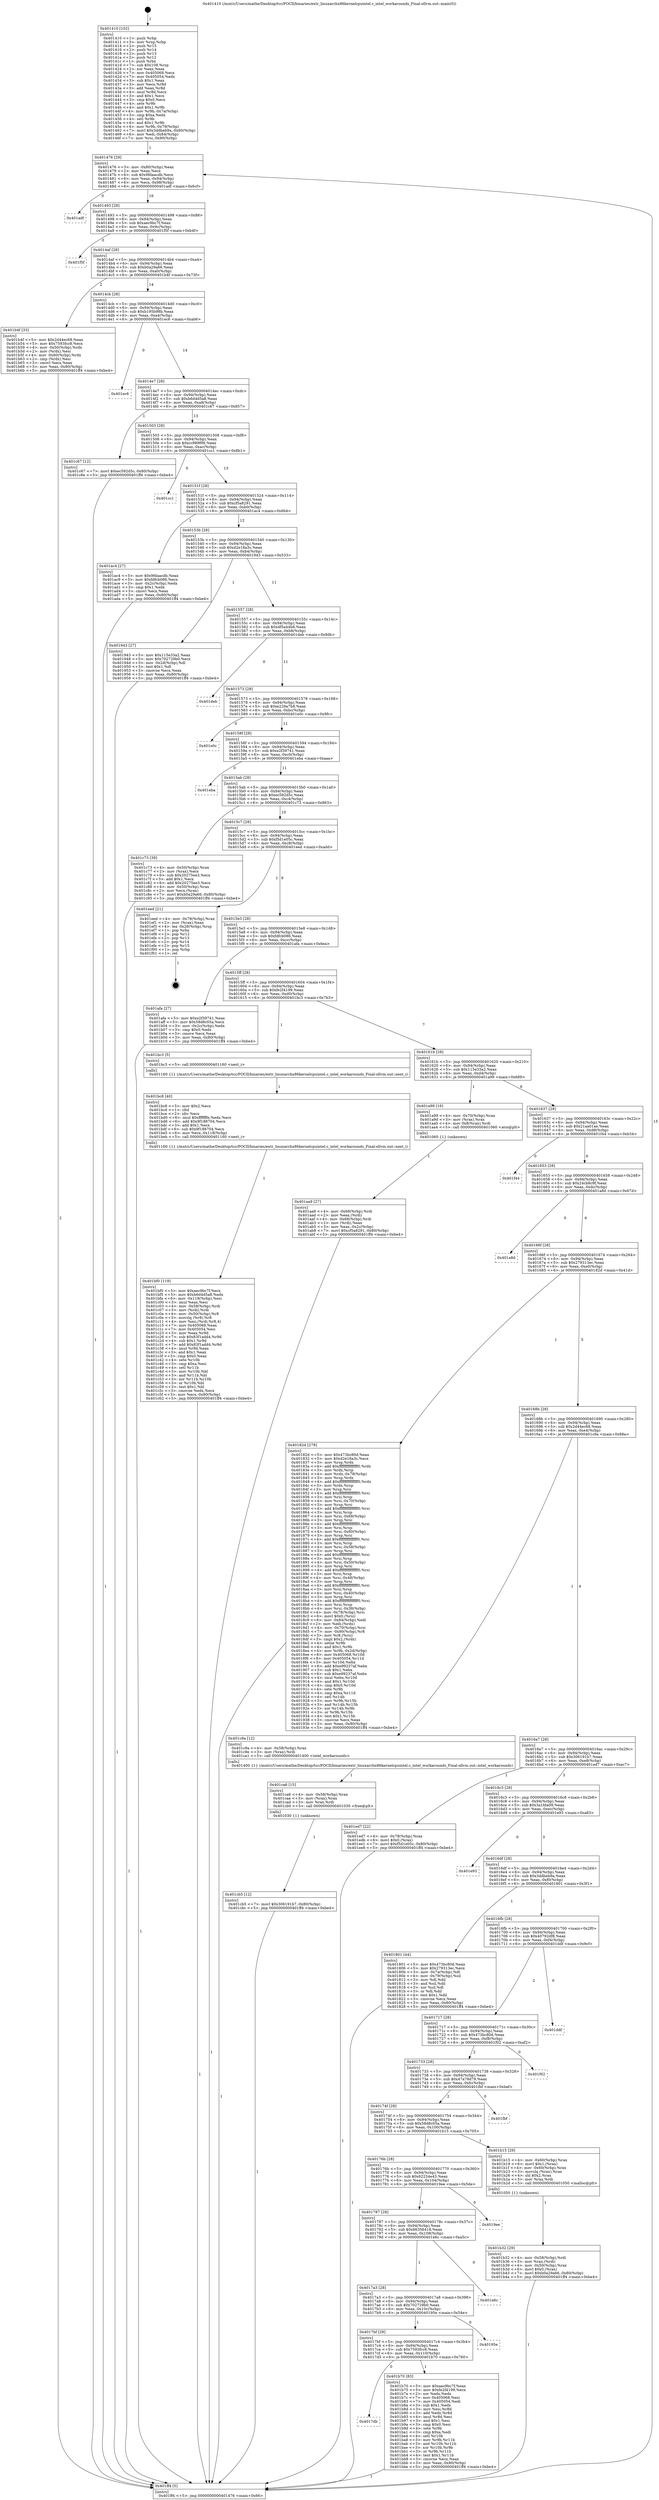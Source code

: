 digraph "0x401410" {
  label = "0x401410 (/mnt/c/Users/mathe/Desktop/tcc/POCII/binaries/extr_linuxarchx86kernelcpuintel.c_intel_workarounds_Final-ollvm.out::main(0))"
  labelloc = "t"
  node[shape=record]

  Entry [label="",width=0.3,height=0.3,shape=circle,fillcolor=black,style=filled]
  "0x401476" [label="{
     0x401476 [29]\l
     | [instrs]\l
     &nbsp;&nbsp;0x401476 \<+3\>: mov -0x80(%rbp),%eax\l
     &nbsp;&nbsp;0x401479 \<+2\>: mov %eax,%ecx\l
     &nbsp;&nbsp;0x40147b \<+6\>: sub $0x9fdaacdb,%ecx\l
     &nbsp;&nbsp;0x401481 \<+6\>: mov %eax,-0x94(%rbp)\l
     &nbsp;&nbsp;0x401487 \<+6\>: mov %ecx,-0x98(%rbp)\l
     &nbsp;&nbsp;0x40148d \<+6\>: je 0000000000401adf \<main+0x6cf\>\l
  }"]
  "0x401adf" [label="{
     0x401adf\l
  }", style=dashed]
  "0x401493" [label="{
     0x401493 [28]\l
     | [instrs]\l
     &nbsp;&nbsp;0x401493 \<+5\>: jmp 0000000000401498 \<main+0x88\>\l
     &nbsp;&nbsp;0x401498 \<+6\>: mov -0x94(%rbp),%eax\l
     &nbsp;&nbsp;0x40149e \<+5\>: sub $0xaec9bc7f,%eax\l
     &nbsp;&nbsp;0x4014a3 \<+6\>: mov %eax,-0x9c(%rbp)\l
     &nbsp;&nbsp;0x4014a9 \<+6\>: je 0000000000401f5f \<main+0xb4f\>\l
  }"]
  Exit [label="",width=0.3,height=0.3,shape=circle,fillcolor=black,style=filled,peripheries=2]
  "0x401f5f" [label="{
     0x401f5f\l
  }", style=dashed]
  "0x4014af" [label="{
     0x4014af [28]\l
     | [instrs]\l
     &nbsp;&nbsp;0x4014af \<+5\>: jmp 00000000004014b4 \<main+0xa4\>\l
     &nbsp;&nbsp;0x4014b4 \<+6\>: mov -0x94(%rbp),%eax\l
     &nbsp;&nbsp;0x4014ba \<+5\>: sub $0xb0a29a66,%eax\l
     &nbsp;&nbsp;0x4014bf \<+6\>: mov %eax,-0xa0(%rbp)\l
     &nbsp;&nbsp;0x4014c5 \<+6\>: je 0000000000401b4f \<main+0x73f\>\l
  }"]
  "0x401cb5" [label="{
     0x401cb5 [12]\l
     | [instrs]\l
     &nbsp;&nbsp;0x401cb5 \<+7\>: movl $0x306191b7,-0x80(%rbp)\l
     &nbsp;&nbsp;0x401cbc \<+5\>: jmp 0000000000401ff4 \<main+0xbe4\>\l
  }"]
  "0x401b4f" [label="{
     0x401b4f [33]\l
     | [instrs]\l
     &nbsp;&nbsp;0x401b4f \<+5\>: mov $0x2d44ec68,%eax\l
     &nbsp;&nbsp;0x401b54 \<+5\>: mov $0x7593fcc8,%ecx\l
     &nbsp;&nbsp;0x401b59 \<+4\>: mov -0x50(%rbp),%rdx\l
     &nbsp;&nbsp;0x401b5d \<+2\>: mov (%rdx),%esi\l
     &nbsp;&nbsp;0x401b5f \<+4\>: mov -0x60(%rbp),%rdx\l
     &nbsp;&nbsp;0x401b63 \<+2\>: cmp (%rdx),%esi\l
     &nbsp;&nbsp;0x401b65 \<+3\>: cmovl %ecx,%eax\l
     &nbsp;&nbsp;0x401b68 \<+3\>: mov %eax,-0x80(%rbp)\l
     &nbsp;&nbsp;0x401b6b \<+5\>: jmp 0000000000401ff4 \<main+0xbe4\>\l
  }"]
  "0x4014cb" [label="{
     0x4014cb [28]\l
     | [instrs]\l
     &nbsp;&nbsp;0x4014cb \<+5\>: jmp 00000000004014d0 \<main+0xc0\>\l
     &nbsp;&nbsp;0x4014d0 \<+6\>: mov -0x94(%rbp),%eax\l
     &nbsp;&nbsp;0x4014d6 \<+5\>: sub $0xb195b98b,%eax\l
     &nbsp;&nbsp;0x4014db \<+6\>: mov %eax,-0xa4(%rbp)\l
     &nbsp;&nbsp;0x4014e1 \<+6\>: je 0000000000401ec6 \<main+0xab6\>\l
  }"]
  "0x401ca6" [label="{
     0x401ca6 [15]\l
     | [instrs]\l
     &nbsp;&nbsp;0x401ca6 \<+4\>: mov -0x58(%rbp),%rax\l
     &nbsp;&nbsp;0x401caa \<+3\>: mov (%rax),%rax\l
     &nbsp;&nbsp;0x401cad \<+3\>: mov %rax,%rdi\l
     &nbsp;&nbsp;0x401cb0 \<+5\>: call 0000000000401030 \<free@plt\>\l
     | [calls]\l
     &nbsp;&nbsp;0x401030 \{1\} (unknown)\l
  }"]
  "0x401ec6" [label="{
     0x401ec6\l
  }", style=dashed]
  "0x4014e7" [label="{
     0x4014e7 [28]\l
     | [instrs]\l
     &nbsp;&nbsp;0x4014e7 \<+5\>: jmp 00000000004014ec \<main+0xdc\>\l
     &nbsp;&nbsp;0x4014ec \<+6\>: mov -0x94(%rbp),%eax\l
     &nbsp;&nbsp;0x4014f2 \<+5\>: sub $0xb6d4d5a8,%eax\l
     &nbsp;&nbsp;0x4014f7 \<+6\>: mov %eax,-0xa8(%rbp)\l
     &nbsp;&nbsp;0x4014fd \<+6\>: je 0000000000401c67 \<main+0x857\>\l
  }"]
  "0x401bf0" [label="{
     0x401bf0 [119]\l
     | [instrs]\l
     &nbsp;&nbsp;0x401bf0 \<+5\>: mov $0xaec9bc7f,%ecx\l
     &nbsp;&nbsp;0x401bf5 \<+5\>: mov $0xb6d4d5a8,%edx\l
     &nbsp;&nbsp;0x401bfa \<+6\>: mov -0x118(%rbp),%esi\l
     &nbsp;&nbsp;0x401c00 \<+3\>: imul %eax,%esi\l
     &nbsp;&nbsp;0x401c03 \<+4\>: mov -0x58(%rbp),%rdi\l
     &nbsp;&nbsp;0x401c07 \<+3\>: mov (%rdi),%rdi\l
     &nbsp;&nbsp;0x401c0a \<+4\>: mov -0x50(%rbp),%r8\l
     &nbsp;&nbsp;0x401c0e \<+3\>: movslq (%r8),%r8\l
     &nbsp;&nbsp;0x401c11 \<+4\>: mov %esi,(%rdi,%r8,4)\l
     &nbsp;&nbsp;0x401c15 \<+7\>: mov 0x405068,%eax\l
     &nbsp;&nbsp;0x401c1c \<+7\>: mov 0x405054,%esi\l
     &nbsp;&nbsp;0x401c23 \<+3\>: mov %eax,%r9d\l
     &nbsp;&nbsp;0x401c26 \<+7\>: sub $0x83f1add4,%r9d\l
     &nbsp;&nbsp;0x401c2d \<+4\>: sub $0x1,%r9d\l
     &nbsp;&nbsp;0x401c31 \<+7\>: add $0x83f1add4,%r9d\l
     &nbsp;&nbsp;0x401c38 \<+4\>: imul %r9d,%eax\l
     &nbsp;&nbsp;0x401c3c \<+3\>: and $0x1,%eax\l
     &nbsp;&nbsp;0x401c3f \<+3\>: cmp $0x0,%eax\l
     &nbsp;&nbsp;0x401c42 \<+4\>: sete %r10b\l
     &nbsp;&nbsp;0x401c46 \<+3\>: cmp $0xa,%esi\l
     &nbsp;&nbsp;0x401c49 \<+4\>: setl %r11b\l
     &nbsp;&nbsp;0x401c4d \<+3\>: mov %r10b,%bl\l
     &nbsp;&nbsp;0x401c50 \<+3\>: and %r11b,%bl\l
     &nbsp;&nbsp;0x401c53 \<+3\>: xor %r11b,%r10b\l
     &nbsp;&nbsp;0x401c56 \<+3\>: or %r10b,%bl\l
     &nbsp;&nbsp;0x401c59 \<+3\>: test $0x1,%bl\l
     &nbsp;&nbsp;0x401c5c \<+3\>: cmovne %edx,%ecx\l
     &nbsp;&nbsp;0x401c5f \<+3\>: mov %ecx,-0x80(%rbp)\l
     &nbsp;&nbsp;0x401c62 \<+5\>: jmp 0000000000401ff4 \<main+0xbe4\>\l
  }"]
  "0x401c67" [label="{
     0x401c67 [12]\l
     | [instrs]\l
     &nbsp;&nbsp;0x401c67 \<+7\>: movl $0xec592d5c,-0x80(%rbp)\l
     &nbsp;&nbsp;0x401c6e \<+5\>: jmp 0000000000401ff4 \<main+0xbe4\>\l
  }"]
  "0x401503" [label="{
     0x401503 [28]\l
     | [instrs]\l
     &nbsp;&nbsp;0x401503 \<+5\>: jmp 0000000000401508 \<main+0xf8\>\l
     &nbsp;&nbsp;0x401508 \<+6\>: mov -0x94(%rbp),%eax\l
     &nbsp;&nbsp;0x40150e \<+5\>: sub $0xcc989f06,%eax\l
     &nbsp;&nbsp;0x401513 \<+6\>: mov %eax,-0xac(%rbp)\l
     &nbsp;&nbsp;0x401519 \<+6\>: je 0000000000401cc1 \<main+0x8b1\>\l
  }"]
  "0x401bc8" [label="{
     0x401bc8 [40]\l
     | [instrs]\l
     &nbsp;&nbsp;0x401bc8 \<+5\>: mov $0x2,%ecx\l
     &nbsp;&nbsp;0x401bcd \<+1\>: cltd\l
     &nbsp;&nbsp;0x401bce \<+2\>: idiv %ecx\l
     &nbsp;&nbsp;0x401bd0 \<+6\>: imul $0xfffffffe,%edx,%ecx\l
     &nbsp;&nbsp;0x401bd6 \<+6\>: add $0x9f188704,%ecx\l
     &nbsp;&nbsp;0x401bdc \<+3\>: add $0x1,%ecx\l
     &nbsp;&nbsp;0x401bdf \<+6\>: sub $0x9f188704,%ecx\l
     &nbsp;&nbsp;0x401be5 \<+6\>: mov %ecx,-0x118(%rbp)\l
     &nbsp;&nbsp;0x401beb \<+5\>: call 0000000000401160 \<next_i\>\l
     | [calls]\l
     &nbsp;&nbsp;0x401160 \{1\} (/mnt/c/Users/mathe/Desktop/tcc/POCII/binaries/extr_linuxarchx86kernelcpuintel.c_intel_workarounds_Final-ollvm.out::next_i)\l
  }"]
  "0x401cc1" [label="{
     0x401cc1\l
  }", style=dashed]
  "0x40151f" [label="{
     0x40151f [28]\l
     | [instrs]\l
     &nbsp;&nbsp;0x40151f \<+5\>: jmp 0000000000401524 \<main+0x114\>\l
     &nbsp;&nbsp;0x401524 \<+6\>: mov -0x94(%rbp),%eax\l
     &nbsp;&nbsp;0x40152a \<+5\>: sub $0xcf5a8291,%eax\l
     &nbsp;&nbsp;0x40152f \<+6\>: mov %eax,-0xb0(%rbp)\l
     &nbsp;&nbsp;0x401535 \<+6\>: je 0000000000401ac4 \<main+0x6b4\>\l
  }"]
  "0x4017db" [label="{
     0x4017db\l
  }", style=dashed]
  "0x401ac4" [label="{
     0x401ac4 [27]\l
     | [instrs]\l
     &nbsp;&nbsp;0x401ac4 \<+5\>: mov $0x9fdaacdb,%eax\l
     &nbsp;&nbsp;0x401ac9 \<+5\>: mov $0xfdfcb086,%ecx\l
     &nbsp;&nbsp;0x401ace \<+3\>: mov -0x2c(%rbp),%edx\l
     &nbsp;&nbsp;0x401ad1 \<+3\>: cmp $0x1,%edx\l
     &nbsp;&nbsp;0x401ad4 \<+3\>: cmovl %ecx,%eax\l
     &nbsp;&nbsp;0x401ad7 \<+3\>: mov %eax,-0x80(%rbp)\l
     &nbsp;&nbsp;0x401ada \<+5\>: jmp 0000000000401ff4 \<main+0xbe4\>\l
  }"]
  "0x40153b" [label="{
     0x40153b [28]\l
     | [instrs]\l
     &nbsp;&nbsp;0x40153b \<+5\>: jmp 0000000000401540 \<main+0x130\>\l
     &nbsp;&nbsp;0x401540 \<+6\>: mov -0x94(%rbp),%eax\l
     &nbsp;&nbsp;0x401546 \<+5\>: sub $0xd2e18a3c,%eax\l
     &nbsp;&nbsp;0x40154b \<+6\>: mov %eax,-0xb4(%rbp)\l
     &nbsp;&nbsp;0x401551 \<+6\>: je 0000000000401943 \<main+0x533\>\l
  }"]
  "0x401b70" [label="{
     0x401b70 [83]\l
     | [instrs]\l
     &nbsp;&nbsp;0x401b70 \<+5\>: mov $0xaec9bc7f,%eax\l
     &nbsp;&nbsp;0x401b75 \<+5\>: mov $0xfe2f4199,%ecx\l
     &nbsp;&nbsp;0x401b7a \<+2\>: xor %edx,%edx\l
     &nbsp;&nbsp;0x401b7c \<+7\>: mov 0x405068,%esi\l
     &nbsp;&nbsp;0x401b83 \<+7\>: mov 0x405054,%edi\l
     &nbsp;&nbsp;0x401b8a \<+3\>: sub $0x1,%edx\l
     &nbsp;&nbsp;0x401b8d \<+3\>: mov %esi,%r8d\l
     &nbsp;&nbsp;0x401b90 \<+3\>: add %edx,%r8d\l
     &nbsp;&nbsp;0x401b93 \<+4\>: imul %r8d,%esi\l
     &nbsp;&nbsp;0x401b97 \<+3\>: and $0x1,%esi\l
     &nbsp;&nbsp;0x401b9a \<+3\>: cmp $0x0,%esi\l
     &nbsp;&nbsp;0x401b9d \<+4\>: sete %r9b\l
     &nbsp;&nbsp;0x401ba1 \<+3\>: cmp $0xa,%edi\l
     &nbsp;&nbsp;0x401ba4 \<+4\>: setl %r10b\l
     &nbsp;&nbsp;0x401ba8 \<+3\>: mov %r9b,%r11b\l
     &nbsp;&nbsp;0x401bab \<+3\>: and %r10b,%r11b\l
     &nbsp;&nbsp;0x401bae \<+3\>: xor %r10b,%r9b\l
     &nbsp;&nbsp;0x401bb1 \<+3\>: or %r9b,%r11b\l
     &nbsp;&nbsp;0x401bb4 \<+4\>: test $0x1,%r11b\l
     &nbsp;&nbsp;0x401bb8 \<+3\>: cmovne %ecx,%eax\l
     &nbsp;&nbsp;0x401bbb \<+3\>: mov %eax,-0x80(%rbp)\l
     &nbsp;&nbsp;0x401bbe \<+5\>: jmp 0000000000401ff4 \<main+0xbe4\>\l
  }"]
  "0x401943" [label="{
     0x401943 [27]\l
     | [instrs]\l
     &nbsp;&nbsp;0x401943 \<+5\>: mov $0x115e33a2,%eax\l
     &nbsp;&nbsp;0x401948 \<+5\>: mov $0x702729b0,%ecx\l
     &nbsp;&nbsp;0x40194d \<+3\>: mov -0x2d(%rbp),%dl\l
     &nbsp;&nbsp;0x401950 \<+3\>: test $0x1,%dl\l
     &nbsp;&nbsp;0x401953 \<+3\>: cmovne %ecx,%eax\l
     &nbsp;&nbsp;0x401956 \<+3\>: mov %eax,-0x80(%rbp)\l
     &nbsp;&nbsp;0x401959 \<+5\>: jmp 0000000000401ff4 \<main+0xbe4\>\l
  }"]
  "0x401557" [label="{
     0x401557 [28]\l
     | [instrs]\l
     &nbsp;&nbsp;0x401557 \<+5\>: jmp 000000000040155c \<main+0x14c\>\l
     &nbsp;&nbsp;0x40155c \<+6\>: mov -0x94(%rbp),%eax\l
     &nbsp;&nbsp;0x401562 \<+5\>: sub $0xdf5a44b8,%eax\l
     &nbsp;&nbsp;0x401567 \<+6\>: mov %eax,-0xb8(%rbp)\l
     &nbsp;&nbsp;0x40156d \<+6\>: je 0000000000401deb \<main+0x9db\>\l
  }"]
  "0x4017bf" [label="{
     0x4017bf [28]\l
     | [instrs]\l
     &nbsp;&nbsp;0x4017bf \<+5\>: jmp 00000000004017c4 \<main+0x3b4\>\l
     &nbsp;&nbsp;0x4017c4 \<+6\>: mov -0x94(%rbp),%eax\l
     &nbsp;&nbsp;0x4017ca \<+5\>: sub $0x7593fcc8,%eax\l
     &nbsp;&nbsp;0x4017cf \<+6\>: mov %eax,-0x110(%rbp)\l
     &nbsp;&nbsp;0x4017d5 \<+6\>: je 0000000000401b70 \<main+0x760\>\l
  }"]
  "0x401deb" [label="{
     0x401deb\l
  }", style=dashed]
  "0x401573" [label="{
     0x401573 [28]\l
     | [instrs]\l
     &nbsp;&nbsp;0x401573 \<+5\>: jmp 0000000000401578 \<main+0x168\>\l
     &nbsp;&nbsp;0x401578 \<+6\>: mov -0x94(%rbp),%eax\l
     &nbsp;&nbsp;0x40157e \<+5\>: sub $0xe229a7b8,%eax\l
     &nbsp;&nbsp;0x401583 \<+6\>: mov %eax,-0xbc(%rbp)\l
     &nbsp;&nbsp;0x401589 \<+6\>: je 0000000000401e0c \<main+0x9fc\>\l
  }"]
  "0x40195e" [label="{
     0x40195e\l
  }", style=dashed]
  "0x401e0c" [label="{
     0x401e0c\l
  }", style=dashed]
  "0x40158f" [label="{
     0x40158f [28]\l
     | [instrs]\l
     &nbsp;&nbsp;0x40158f \<+5\>: jmp 0000000000401594 \<main+0x184\>\l
     &nbsp;&nbsp;0x401594 \<+6\>: mov -0x94(%rbp),%eax\l
     &nbsp;&nbsp;0x40159a \<+5\>: sub $0xe2f39741,%eax\l
     &nbsp;&nbsp;0x40159f \<+6\>: mov %eax,-0xc0(%rbp)\l
     &nbsp;&nbsp;0x4015a5 \<+6\>: je 0000000000401eba \<main+0xaaa\>\l
  }"]
  "0x4017a3" [label="{
     0x4017a3 [28]\l
     | [instrs]\l
     &nbsp;&nbsp;0x4017a3 \<+5\>: jmp 00000000004017a8 \<main+0x398\>\l
     &nbsp;&nbsp;0x4017a8 \<+6\>: mov -0x94(%rbp),%eax\l
     &nbsp;&nbsp;0x4017ae \<+5\>: sub $0x702729b0,%eax\l
     &nbsp;&nbsp;0x4017b3 \<+6\>: mov %eax,-0x10c(%rbp)\l
     &nbsp;&nbsp;0x4017b9 \<+6\>: je 000000000040195e \<main+0x54e\>\l
  }"]
  "0x401eba" [label="{
     0x401eba\l
  }", style=dashed]
  "0x4015ab" [label="{
     0x4015ab [28]\l
     | [instrs]\l
     &nbsp;&nbsp;0x4015ab \<+5\>: jmp 00000000004015b0 \<main+0x1a0\>\l
     &nbsp;&nbsp;0x4015b0 \<+6\>: mov -0x94(%rbp),%eax\l
     &nbsp;&nbsp;0x4015b6 \<+5\>: sub $0xec592d5c,%eax\l
     &nbsp;&nbsp;0x4015bb \<+6\>: mov %eax,-0xc4(%rbp)\l
     &nbsp;&nbsp;0x4015c1 \<+6\>: je 0000000000401c73 \<main+0x863\>\l
  }"]
  "0x401e6c" [label="{
     0x401e6c\l
  }", style=dashed]
  "0x401c73" [label="{
     0x401c73 [39]\l
     | [instrs]\l
     &nbsp;&nbsp;0x401c73 \<+4\>: mov -0x50(%rbp),%rax\l
     &nbsp;&nbsp;0x401c77 \<+2\>: mov (%rax),%ecx\l
     &nbsp;&nbsp;0x401c79 \<+6\>: sub $0x20275ee3,%ecx\l
     &nbsp;&nbsp;0x401c7f \<+3\>: add $0x1,%ecx\l
     &nbsp;&nbsp;0x401c82 \<+6\>: add $0x20275ee3,%ecx\l
     &nbsp;&nbsp;0x401c88 \<+4\>: mov -0x50(%rbp),%rax\l
     &nbsp;&nbsp;0x401c8c \<+2\>: mov %ecx,(%rax)\l
     &nbsp;&nbsp;0x401c8e \<+7\>: movl $0xb0a29a66,-0x80(%rbp)\l
     &nbsp;&nbsp;0x401c95 \<+5\>: jmp 0000000000401ff4 \<main+0xbe4\>\l
  }"]
  "0x4015c7" [label="{
     0x4015c7 [28]\l
     | [instrs]\l
     &nbsp;&nbsp;0x4015c7 \<+5\>: jmp 00000000004015cc \<main+0x1bc\>\l
     &nbsp;&nbsp;0x4015cc \<+6\>: mov -0x94(%rbp),%eax\l
     &nbsp;&nbsp;0x4015d2 \<+5\>: sub $0xf5d1e05c,%eax\l
     &nbsp;&nbsp;0x4015d7 \<+6\>: mov %eax,-0xc8(%rbp)\l
     &nbsp;&nbsp;0x4015dd \<+6\>: je 0000000000401eed \<main+0xadd\>\l
  }"]
  "0x401787" [label="{
     0x401787 [28]\l
     | [instrs]\l
     &nbsp;&nbsp;0x401787 \<+5\>: jmp 000000000040178c \<main+0x37c\>\l
     &nbsp;&nbsp;0x40178c \<+6\>: mov -0x94(%rbp),%eax\l
     &nbsp;&nbsp;0x401792 \<+5\>: sub $0x66356418,%eax\l
     &nbsp;&nbsp;0x401797 \<+6\>: mov %eax,-0x108(%rbp)\l
     &nbsp;&nbsp;0x40179d \<+6\>: je 0000000000401e6c \<main+0xa5c\>\l
  }"]
  "0x401eed" [label="{
     0x401eed [21]\l
     | [instrs]\l
     &nbsp;&nbsp;0x401eed \<+4\>: mov -0x78(%rbp),%rax\l
     &nbsp;&nbsp;0x401ef1 \<+2\>: mov (%rax),%eax\l
     &nbsp;&nbsp;0x401ef3 \<+4\>: lea -0x28(%rbp),%rsp\l
     &nbsp;&nbsp;0x401ef7 \<+1\>: pop %rbx\l
     &nbsp;&nbsp;0x401ef8 \<+2\>: pop %r12\l
     &nbsp;&nbsp;0x401efa \<+2\>: pop %r13\l
     &nbsp;&nbsp;0x401efc \<+2\>: pop %r14\l
     &nbsp;&nbsp;0x401efe \<+2\>: pop %r15\l
     &nbsp;&nbsp;0x401f00 \<+1\>: pop %rbp\l
     &nbsp;&nbsp;0x401f01 \<+1\>: ret\l
  }"]
  "0x4015e3" [label="{
     0x4015e3 [28]\l
     | [instrs]\l
     &nbsp;&nbsp;0x4015e3 \<+5\>: jmp 00000000004015e8 \<main+0x1d8\>\l
     &nbsp;&nbsp;0x4015e8 \<+6\>: mov -0x94(%rbp),%eax\l
     &nbsp;&nbsp;0x4015ee \<+5\>: sub $0xfdfcb086,%eax\l
     &nbsp;&nbsp;0x4015f3 \<+6\>: mov %eax,-0xcc(%rbp)\l
     &nbsp;&nbsp;0x4015f9 \<+6\>: je 0000000000401afa \<main+0x6ea\>\l
  }"]
  "0x4019ee" [label="{
     0x4019ee\l
  }", style=dashed]
  "0x401afa" [label="{
     0x401afa [27]\l
     | [instrs]\l
     &nbsp;&nbsp;0x401afa \<+5\>: mov $0xe2f39741,%eax\l
     &nbsp;&nbsp;0x401aff \<+5\>: mov $0x58d8c05a,%ecx\l
     &nbsp;&nbsp;0x401b04 \<+3\>: mov -0x2c(%rbp),%edx\l
     &nbsp;&nbsp;0x401b07 \<+3\>: cmp $0x0,%edx\l
     &nbsp;&nbsp;0x401b0a \<+3\>: cmove %ecx,%eax\l
     &nbsp;&nbsp;0x401b0d \<+3\>: mov %eax,-0x80(%rbp)\l
     &nbsp;&nbsp;0x401b10 \<+5\>: jmp 0000000000401ff4 \<main+0xbe4\>\l
  }"]
  "0x4015ff" [label="{
     0x4015ff [28]\l
     | [instrs]\l
     &nbsp;&nbsp;0x4015ff \<+5\>: jmp 0000000000401604 \<main+0x1f4\>\l
     &nbsp;&nbsp;0x401604 \<+6\>: mov -0x94(%rbp),%eax\l
     &nbsp;&nbsp;0x40160a \<+5\>: sub $0xfe2f4199,%eax\l
     &nbsp;&nbsp;0x40160f \<+6\>: mov %eax,-0xd0(%rbp)\l
     &nbsp;&nbsp;0x401615 \<+6\>: je 0000000000401bc3 \<main+0x7b3\>\l
  }"]
  "0x401b32" [label="{
     0x401b32 [29]\l
     | [instrs]\l
     &nbsp;&nbsp;0x401b32 \<+4\>: mov -0x58(%rbp),%rdi\l
     &nbsp;&nbsp;0x401b36 \<+3\>: mov %rax,(%rdi)\l
     &nbsp;&nbsp;0x401b39 \<+4\>: mov -0x50(%rbp),%rax\l
     &nbsp;&nbsp;0x401b3d \<+6\>: movl $0x0,(%rax)\l
     &nbsp;&nbsp;0x401b43 \<+7\>: movl $0xb0a29a66,-0x80(%rbp)\l
     &nbsp;&nbsp;0x401b4a \<+5\>: jmp 0000000000401ff4 \<main+0xbe4\>\l
  }"]
  "0x401bc3" [label="{
     0x401bc3 [5]\l
     | [instrs]\l
     &nbsp;&nbsp;0x401bc3 \<+5\>: call 0000000000401160 \<next_i\>\l
     | [calls]\l
     &nbsp;&nbsp;0x401160 \{1\} (/mnt/c/Users/mathe/Desktop/tcc/POCII/binaries/extr_linuxarchx86kernelcpuintel.c_intel_workarounds_Final-ollvm.out::next_i)\l
  }"]
  "0x40161b" [label="{
     0x40161b [28]\l
     | [instrs]\l
     &nbsp;&nbsp;0x40161b \<+5\>: jmp 0000000000401620 \<main+0x210\>\l
     &nbsp;&nbsp;0x401620 \<+6\>: mov -0x94(%rbp),%eax\l
     &nbsp;&nbsp;0x401626 \<+5\>: sub $0x115e33a2,%eax\l
     &nbsp;&nbsp;0x40162b \<+6\>: mov %eax,-0xd4(%rbp)\l
     &nbsp;&nbsp;0x401631 \<+6\>: je 0000000000401a99 \<main+0x689\>\l
  }"]
  "0x40176b" [label="{
     0x40176b [28]\l
     | [instrs]\l
     &nbsp;&nbsp;0x40176b \<+5\>: jmp 0000000000401770 \<main+0x360\>\l
     &nbsp;&nbsp;0x401770 \<+6\>: mov -0x94(%rbp),%eax\l
     &nbsp;&nbsp;0x401776 \<+5\>: sub $0x62234e43,%eax\l
     &nbsp;&nbsp;0x40177b \<+6\>: mov %eax,-0x104(%rbp)\l
     &nbsp;&nbsp;0x401781 \<+6\>: je 00000000004019ee \<main+0x5de\>\l
  }"]
  "0x401a99" [label="{
     0x401a99 [16]\l
     | [instrs]\l
     &nbsp;&nbsp;0x401a99 \<+4\>: mov -0x70(%rbp),%rax\l
     &nbsp;&nbsp;0x401a9d \<+3\>: mov (%rax),%rax\l
     &nbsp;&nbsp;0x401aa0 \<+4\>: mov 0x8(%rax),%rdi\l
     &nbsp;&nbsp;0x401aa4 \<+5\>: call 0000000000401060 \<atoi@plt\>\l
     | [calls]\l
     &nbsp;&nbsp;0x401060 \{1\} (unknown)\l
  }"]
  "0x401637" [label="{
     0x401637 [28]\l
     | [instrs]\l
     &nbsp;&nbsp;0x401637 \<+5\>: jmp 000000000040163c \<main+0x22c\>\l
     &nbsp;&nbsp;0x40163c \<+6\>: mov -0x94(%rbp),%eax\l
     &nbsp;&nbsp;0x401642 \<+5\>: sub $0x21aa01ae,%eax\l
     &nbsp;&nbsp;0x401647 \<+6\>: mov %eax,-0xd8(%rbp)\l
     &nbsp;&nbsp;0x40164d \<+6\>: je 0000000000401f44 \<main+0xb34\>\l
  }"]
  "0x401b15" [label="{
     0x401b15 [29]\l
     | [instrs]\l
     &nbsp;&nbsp;0x401b15 \<+4\>: mov -0x60(%rbp),%rax\l
     &nbsp;&nbsp;0x401b19 \<+6\>: movl $0x1,(%rax)\l
     &nbsp;&nbsp;0x401b1f \<+4\>: mov -0x60(%rbp),%rax\l
     &nbsp;&nbsp;0x401b23 \<+3\>: movslq (%rax),%rax\l
     &nbsp;&nbsp;0x401b26 \<+4\>: shl $0x2,%rax\l
     &nbsp;&nbsp;0x401b2a \<+3\>: mov %rax,%rdi\l
     &nbsp;&nbsp;0x401b2d \<+5\>: call 0000000000401050 \<malloc@plt\>\l
     | [calls]\l
     &nbsp;&nbsp;0x401050 \{1\} (unknown)\l
  }"]
  "0x401f44" [label="{
     0x401f44\l
  }", style=dashed]
  "0x401653" [label="{
     0x401653 [28]\l
     | [instrs]\l
     &nbsp;&nbsp;0x401653 \<+5\>: jmp 0000000000401658 \<main+0x248\>\l
     &nbsp;&nbsp;0x401658 \<+6\>: mov -0x94(%rbp),%eax\l
     &nbsp;&nbsp;0x40165e \<+5\>: sub $0x24cb8c9f,%eax\l
     &nbsp;&nbsp;0x401663 \<+6\>: mov %eax,-0xdc(%rbp)\l
     &nbsp;&nbsp;0x401669 \<+6\>: je 0000000000401a8d \<main+0x67d\>\l
  }"]
  "0x40174f" [label="{
     0x40174f [28]\l
     | [instrs]\l
     &nbsp;&nbsp;0x40174f \<+5\>: jmp 0000000000401754 \<main+0x344\>\l
     &nbsp;&nbsp;0x401754 \<+6\>: mov -0x94(%rbp),%eax\l
     &nbsp;&nbsp;0x40175a \<+5\>: sub $0x58d8c05a,%eax\l
     &nbsp;&nbsp;0x40175f \<+6\>: mov %eax,-0x100(%rbp)\l
     &nbsp;&nbsp;0x401765 \<+6\>: je 0000000000401b15 \<main+0x705\>\l
  }"]
  "0x401a8d" [label="{
     0x401a8d\l
  }", style=dashed]
  "0x40166f" [label="{
     0x40166f [28]\l
     | [instrs]\l
     &nbsp;&nbsp;0x40166f \<+5\>: jmp 0000000000401674 \<main+0x264\>\l
     &nbsp;&nbsp;0x401674 \<+6\>: mov -0x94(%rbp),%eax\l
     &nbsp;&nbsp;0x40167a \<+5\>: sub $0x279313ec,%eax\l
     &nbsp;&nbsp;0x40167f \<+6\>: mov %eax,-0xe0(%rbp)\l
     &nbsp;&nbsp;0x401685 \<+6\>: je 000000000040182d \<main+0x41d\>\l
  }"]
  "0x401fbf" [label="{
     0x401fbf\l
  }", style=dashed]
  "0x40182d" [label="{
     0x40182d [278]\l
     | [instrs]\l
     &nbsp;&nbsp;0x40182d \<+5\>: mov $0x473bc80d,%eax\l
     &nbsp;&nbsp;0x401832 \<+5\>: mov $0xd2e18a3c,%ecx\l
     &nbsp;&nbsp;0x401837 \<+3\>: mov %rsp,%rdx\l
     &nbsp;&nbsp;0x40183a \<+4\>: add $0xfffffffffffffff0,%rdx\l
     &nbsp;&nbsp;0x40183e \<+3\>: mov %rdx,%rsp\l
     &nbsp;&nbsp;0x401841 \<+4\>: mov %rdx,-0x78(%rbp)\l
     &nbsp;&nbsp;0x401845 \<+3\>: mov %rsp,%rdx\l
     &nbsp;&nbsp;0x401848 \<+4\>: add $0xfffffffffffffff0,%rdx\l
     &nbsp;&nbsp;0x40184c \<+3\>: mov %rdx,%rsp\l
     &nbsp;&nbsp;0x40184f \<+3\>: mov %rsp,%rsi\l
     &nbsp;&nbsp;0x401852 \<+4\>: add $0xfffffffffffffff0,%rsi\l
     &nbsp;&nbsp;0x401856 \<+3\>: mov %rsi,%rsp\l
     &nbsp;&nbsp;0x401859 \<+4\>: mov %rsi,-0x70(%rbp)\l
     &nbsp;&nbsp;0x40185d \<+3\>: mov %rsp,%rsi\l
     &nbsp;&nbsp;0x401860 \<+4\>: add $0xfffffffffffffff0,%rsi\l
     &nbsp;&nbsp;0x401864 \<+3\>: mov %rsi,%rsp\l
     &nbsp;&nbsp;0x401867 \<+4\>: mov %rsi,-0x68(%rbp)\l
     &nbsp;&nbsp;0x40186b \<+3\>: mov %rsp,%rsi\l
     &nbsp;&nbsp;0x40186e \<+4\>: add $0xfffffffffffffff0,%rsi\l
     &nbsp;&nbsp;0x401872 \<+3\>: mov %rsi,%rsp\l
     &nbsp;&nbsp;0x401875 \<+4\>: mov %rsi,-0x60(%rbp)\l
     &nbsp;&nbsp;0x401879 \<+3\>: mov %rsp,%rsi\l
     &nbsp;&nbsp;0x40187c \<+4\>: add $0xfffffffffffffff0,%rsi\l
     &nbsp;&nbsp;0x401880 \<+3\>: mov %rsi,%rsp\l
     &nbsp;&nbsp;0x401883 \<+4\>: mov %rsi,-0x58(%rbp)\l
     &nbsp;&nbsp;0x401887 \<+3\>: mov %rsp,%rsi\l
     &nbsp;&nbsp;0x40188a \<+4\>: add $0xfffffffffffffff0,%rsi\l
     &nbsp;&nbsp;0x40188e \<+3\>: mov %rsi,%rsp\l
     &nbsp;&nbsp;0x401891 \<+4\>: mov %rsi,-0x50(%rbp)\l
     &nbsp;&nbsp;0x401895 \<+3\>: mov %rsp,%rsi\l
     &nbsp;&nbsp;0x401898 \<+4\>: add $0xfffffffffffffff0,%rsi\l
     &nbsp;&nbsp;0x40189c \<+3\>: mov %rsi,%rsp\l
     &nbsp;&nbsp;0x40189f \<+4\>: mov %rsi,-0x48(%rbp)\l
     &nbsp;&nbsp;0x4018a3 \<+3\>: mov %rsp,%rsi\l
     &nbsp;&nbsp;0x4018a6 \<+4\>: add $0xfffffffffffffff0,%rsi\l
     &nbsp;&nbsp;0x4018aa \<+3\>: mov %rsi,%rsp\l
     &nbsp;&nbsp;0x4018ad \<+4\>: mov %rsi,-0x40(%rbp)\l
     &nbsp;&nbsp;0x4018b1 \<+3\>: mov %rsp,%rsi\l
     &nbsp;&nbsp;0x4018b4 \<+4\>: add $0xfffffffffffffff0,%rsi\l
     &nbsp;&nbsp;0x4018b8 \<+3\>: mov %rsi,%rsp\l
     &nbsp;&nbsp;0x4018bb \<+4\>: mov %rsi,-0x38(%rbp)\l
     &nbsp;&nbsp;0x4018bf \<+4\>: mov -0x78(%rbp),%rsi\l
     &nbsp;&nbsp;0x4018c3 \<+6\>: movl $0x0,(%rsi)\l
     &nbsp;&nbsp;0x4018c9 \<+6\>: mov -0x84(%rbp),%edi\l
     &nbsp;&nbsp;0x4018cf \<+2\>: mov %edi,(%rdx)\l
     &nbsp;&nbsp;0x4018d1 \<+4\>: mov -0x70(%rbp),%rsi\l
     &nbsp;&nbsp;0x4018d5 \<+7\>: mov -0x90(%rbp),%r8\l
     &nbsp;&nbsp;0x4018dc \<+3\>: mov %r8,(%rsi)\l
     &nbsp;&nbsp;0x4018df \<+3\>: cmpl $0x2,(%rdx)\l
     &nbsp;&nbsp;0x4018e2 \<+4\>: setne %r9b\l
     &nbsp;&nbsp;0x4018e6 \<+4\>: and $0x1,%r9b\l
     &nbsp;&nbsp;0x4018ea \<+4\>: mov %r9b,-0x2d(%rbp)\l
     &nbsp;&nbsp;0x4018ee \<+8\>: mov 0x405068,%r10d\l
     &nbsp;&nbsp;0x4018f6 \<+8\>: mov 0x405054,%r11d\l
     &nbsp;&nbsp;0x4018fe \<+3\>: mov %r10d,%ebx\l
     &nbsp;&nbsp;0x401901 \<+6\>: add $0xe99237af,%ebx\l
     &nbsp;&nbsp;0x401907 \<+3\>: sub $0x1,%ebx\l
     &nbsp;&nbsp;0x40190a \<+6\>: sub $0xe99237af,%ebx\l
     &nbsp;&nbsp;0x401910 \<+4\>: imul %ebx,%r10d\l
     &nbsp;&nbsp;0x401914 \<+4\>: and $0x1,%r10d\l
     &nbsp;&nbsp;0x401918 \<+4\>: cmp $0x0,%r10d\l
     &nbsp;&nbsp;0x40191c \<+4\>: sete %r9b\l
     &nbsp;&nbsp;0x401920 \<+4\>: cmp $0xa,%r11d\l
     &nbsp;&nbsp;0x401924 \<+4\>: setl %r14b\l
     &nbsp;&nbsp;0x401928 \<+3\>: mov %r9b,%r15b\l
     &nbsp;&nbsp;0x40192b \<+3\>: and %r14b,%r15b\l
     &nbsp;&nbsp;0x40192e \<+3\>: xor %r14b,%r9b\l
     &nbsp;&nbsp;0x401931 \<+3\>: or %r9b,%r15b\l
     &nbsp;&nbsp;0x401934 \<+4\>: test $0x1,%r15b\l
     &nbsp;&nbsp;0x401938 \<+3\>: cmovne %ecx,%eax\l
     &nbsp;&nbsp;0x40193b \<+3\>: mov %eax,-0x80(%rbp)\l
     &nbsp;&nbsp;0x40193e \<+5\>: jmp 0000000000401ff4 \<main+0xbe4\>\l
  }"]
  "0x40168b" [label="{
     0x40168b [28]\l
     | [instrs]\l
     &nbsp;&nbsp;0x40168b \<+5\>: jmp 0000000000401690 \<main+0x280\>\l
     &nbsp;&nbsp;0x401690 \<+6\>: mov -0x94(%rbp),%eax\l
     &nbsp;&nbsp;0x401696 \<+5\>: sub $0x2d44ec68,%eax\l
     &nbsp;&nbsp;0x40169b \<+6\>: mov %eax,-0xe4(%rbp)\l
     &nbsp;&nbsp;0x4016a1 \<+6\>: je 0000000000401c9a \<main+0x88a\>\l
  }"]
  "0x401733" [label="{
     0x401733 [28]\l
     | [instrs]\l
     &nbsp;&nbsp;0x401733 \<+5\>: jmp 0000000000401738 \<main+0x328\>\l
     &nbsp;&nbsp;0x401738 \<+6\>: mov -0x94(%rbp),%eax\l
     &nbsp;&nbsp;0x40173e \<+5\>: sub $0x47a78d79,%eax\l
     &nbsp;&nbsp;0x401743 \<+6\>: mov %eax,-0xfc(%rbp)\l
     &nbsp;&nbsp;0x401749 \<+6\>: je 0000000000401fbf \<main+0xbaf\>\l
  }"]
  "0x401c9a" [label="{
     0x401c9a [12]\l
     | [instrs]\l
     &nbsp;&nbsp;0x401c9a \<+4\>: mov -0x58(%rbp),%rax\l
     &nbsp;&nbsp;0x401c9e \<+3\>: mov (%rax),%rdi\l
     &nbsp;&nbsp;0x401ca1 \<+5\>: call 0000000000401400 \<intel_workarounds\>\l
     | [calls]\l
     &nbsp;&nbsp;0x401400 \{1\} (/mnt/c/Users/mathe/Desktop/tcc/POCII/binaries/extr_linuxarchx86kernelcpuintel.c_intel_workarounds_Final-ollvm.out::intel_workarounds)\l
  }"]
  "0x4016a7" [label="{
     0x4016a7 [28]\l
     | [instrs]\l
     &nbsp;&nbsp;0x4016a7 \<+5\>: jmp 00000000004016ac \<main+0x29c\>\l
     &nbsp;&nbsp;0x4016ac \<+6\>: mov -0x94(%rbp),%eax\l
     &nbsp;&nbsp;0x4016b2 \<+5\>: sub $0x306191b7,%eax\l
     &nbsp;&nbsp;0x4016b7 \<+6\>: mov %eax,-0xe8(%rbp)\l
     &nbsp;&nbsp;0x4016bd \<+6\>: je 0000000000401ed7 \<main+0xac7\>\l
  }"]
  "0x401f02" [label="{
     0x401f02\l
  }", style=dashed]
  "0x401ed7" [label="{
     0x401ed7 [22]\l
     | [instrs]\l
     &nbsp;&nbsp;0x401ed7 \<+4\>: mov -0x78(%rbp),%rax\l
     &nbsp;&nbsp;0x401edb \<+6\>: movl $0x0,(%rax)\l
     &nbsp;&nbsp;0x401ee1 \<+7\>: movl $0xf5d1e05c,-0x80(%rbp)\l
     &nbsp;&nbsp;0x401ee8 \<+5\>: jmp 0000000000401ff4 \<main+0xbe4\>\l
  }"]
  "0x4016c3" [label="{
     0x4016c3 [28]\l
     | [instrs]\l
     &nbsp;&nbsp;0x4016c3 \<+5\>: jmp 00000000004016c8 \<main+0x2b8\>\l
     &nbsp;&nbsp;0x4016c8 \<+6\>: mov -0x94(%rbp),%eax\l
     &nbsp;&nbsp;0x4016ce \<+5\>: sub $0x3a1fda09,%eax\l
     &nbsp;&nbsp;0x4016d3 \<+6\>: mov %eax,-0xec(%rbp)\l
     &nbsp;&nbsp;0x4016d9 \<+6\>: je 0000000000401e93 \<main+0xa83\>\l
  }"]
  "0x401717" [label="{
     0x401717 [28]\l
     | [instrs]\l
     &nbsp;&nbsp;0x401717 \<+5\>: jmp 000000000040171c \<main+0x30c\>\l
     &nbsp;&nbsp;0x40171c \<+6\>: mov -0x94(%rbp),%eax\l
     &nbsp;&nbsp;0x401722 \<+5\>: sub $0x473bc80d,%eax\l
     &nbsp;&nbsp;0x401727 \<+6\>: mov %eax,-0xf8(%rbp)\l
     &nbsp;&nbsp;0x40172d \<+6\>: je 0000000000401f02 \<main+0xaf2\>\l
  }"]
  "0x401e93" [label="{
     0x401e93\l
  }", style=dashed]
  "0x4016df" [label="{
     0x4016df [28]\l
     | [instrs]\l
     &nbsp;&nbsp;0x4016df \<+5\>: jmp 00000000004016e4 \<main+0x2d4\>\l
     &nbsp;&nbsp;0x4016e4 \<+6\>: mov -0x94(%rbp),%eax\l
     &nbsp;&nbsp;0x4016ea \<+5\>: sub $0x3ddbeb9a,%eax\l
     &nbsp;&nbsp;0x4016ef \<+6\>: mov %eax,-0xf0(%rbp)\l
     &nbsp;&nbsp;0x4016f5 \<+6\>: je 0000000000401801 \<main+0x3f1\>\l
  }"]
  "0x401ddf" [label="{
     0x401ddf\l
  }", style=dashed]
  "0x401801" [label="{
     0x401801 [44]\l
     | [instrs]\l
     &nbsp;&nbsp;0x401801 \<+5\>: mov $0x473bc80d,%eax\l
     &nbsp;&nbsp;0x401806 \<+5\>: mov $0x279313ec,%ecx\l
     &nbsp;&nbsp;0x40180b \<+3\>: mov -0x7a(%rbp),%dl\l
     &nbsp;&nbsp;0x40180e \<+4\>: mov -0x79(%rbp),%sil\l
     &nbsp;&nbsp;0x401812 \<+3\>: mov %dl,%dil\l
     &nbsp;&nbsp;0x401815 \<+3\>: and %sil,%dil\l
     &nbsp;&nbsp;0x401818 \<+3\>: xor %sil,%dl\l
     &nbsp;&nbsp;0x40181b \<+3\>: or %dl,%dil\l
     &nbsp;&nbsp;0x40181e \<+4\>: test $0x1,%dil\l
     &nbsp;&nbsp;0x401822 \<+3\>: cmovne %ecx,%eax\l
     &nbsp;&nbsp;0x401825 \<+3\>: mov %eax,-0x80(%rbp)\l
     &nbsp;&nbsp;0x401828 \<+5\>: jmp 0000000000401ff4 \<main+0xbe4\>\l
  }"]
  "0x4016fb" [label="{
     0x4016fb [28]\l
     | [instrs]\l
     &nbsp;&nbsp;0x4016fb \<+5\>: jmp 0000000000401700 \<main+0x2f0\>\l
     &nbsp;&nbsp;0x401700 \<+6\>: mov -0x94(%rbp),%eax\l
     &nbsp;&nbsp;0x401706 \<+5\>: sub $0x40792df8,%eax\l
     &nbsp;&nbsp;0x40170b \<+6\>: mov %eax,-0xf4(%rbp)\l
     &nbsp;&nbsp;0x401711 \<+6\>: je 0000000000401ddf \<main+0x9cf\>\l
  }"]
  "0x401ff4" [label="{
     0x401ff4 [5]\l
     | [instrs]\l
     &nbsp;&nbsp;0x401ff4 \<+5\>: jmp 0000000000401476 \<main+0x66\>\l
  }"]
  "0x401410" [label="{
     0x401410 [102]\l
     | [instrs]\l
     &nbsp;&nbsp;0x401410 \<+1\>: push %rbp\l
     &nbsp;&nbsp;0x401411 \<+3\>: mov %rsp,%rbp\l
     &nbsp;&nbsp;0x401414 \<+2\>: push %r15\l
     &nbsp;&nbsp;0x401416 \<+2\>: push %r14\l
     &nbsp;&nbsp;0x401418 \<+2\>: push %r13\l
     &nbsp;&nbsp;0x40141a \<+2\>: push %r12\l
     &nbsp;&nbsp;0x40141c \<+1\>: push %rbx\l
     &nbsp;&nbsp;0x40141d \<+7\>: sub $0x108,%rsp\l
     &nbsp;&nbsp;0x401424 \<+2\>: xor %eax,%eax\l
     &nbsp;&nbsp;0x401426 \<+7\>: mov 0x405068,%ecx\l
     &nbsp;&nbsp;0x40142d \<+7\>: mov 0x405054,%edx\l
     &nbsp;&nbsp;0x401434 \<+3\>: sub $0x1,%eax\l
     &nbsp;&nbsp;0x401437 \<+3\>: mov %ecx,%r8d\l
     &nbsp;&nbsp;0x40143a \<+3\>: add %eax,%r8d\l
     &nbsp;&nbsp;0x40143d \<+4\>: imul %r8d,%ecx\l
     &nbsp;&nbsp;0x401441 \<+3\>: and $0x1,%ecx\l
     &nbsp;&nbsp;0x401444 \<+3\>: cmp $0x0,%ecx\l
     &nbsp;&nbsp;0x401447 \<+4\>: sete %r9b\l
     &nbsp;&nbsp;0x40144b \<+4\>: and $0x1,%r9b\l
     &nbsp;&nbsp;0x40144f \<+4\>: mov %r9b,-0x7a(%rbp)\l
     &nbsp;&nbsp;0x401453 \<+3\>: cmp $0xa,%edx\l
     &nbsp;&nbsp;0x401456 \<+4\>: setl %r9b\l
     &nbsp;&nbsp;0x40145a \<+4\>: and $0x1,%r9b\l
     &nbsp;&nbsp;0x40145e \<+4\>: mov %r9b,-0x79(%rbp)\l
     &nbsp;&nbsp;0x401462 \<+7\>: movl $0x3ddbeb9a,-0x80(%rbp)\l
     &nbsp;&nbsp;0x401469 \<+6\>: mov %edi,-0x84(%rbp)\l
     &nbsp;&nbsp;0x40146f \<+7\>: mov %rsi,-0x90(%rbp)\l
  }"]
  "0x401aa9" [label="{
     0x401aa9 [27]\l
     | [instrs]\l
     &nbsp;&nbsp;0x401aa9 \<+4\>: mov -0x68(%rbp),%rdi\l
     &nbsp;&nbsp;0x401aad \<+2\>: mov %eax,(%rdi)\l
     &nbsp;&nbsp;0x401aaf \<+4\>: mov -0x68(%rbp),%rdi\l
     &nbsp;&nbsp;0x401ab3 \<+2\>: mov (%rdi),%eax\l
     &nbsp;&nbsp;0x401ab5 \<+3\>: mov %eax,-0x2c(%rbp)\l
     &nbsp;&nbsp;0x401ab8 \<+7\>: movl $0xcf5a8291,-0x80(%rbp)\l
     &nbsp;&nbsp;0x401abf \<+5\>: jmp 0000000000401ff4 \<main+0xbe4\>\l
  }"]
  Entry -> "0x401410" [label=" 1"]
  "0x401476" -> "0x401adf" [label=" 0"]
  "0x401476" -> "0x401493" [label=" 16"]
  "0x401eed" -> Exit [label=" 1"]
  "0x401493" -> "0x401f5f" [label=" 0"]
  "0x401493" -> "0x4014af" [label=" 16"]
  "0x401ed7" -> "0x401ff4" [label=" 1"]
  "0x4014af" -> "0x401b4f" [label=" 2"]
  "0x4014af" -> "0x4014cb" [label=" 14"]
  "0x401cb5" -> "0x401ff4" [label=" 1"]
  "0x4014cb" -> "0x401ec6" [label=" 0"]
  "0x4014cb" -> "0x4014e7" [label=" 14"]
  "0x401ca6" -> "0x401cb5" [label=" 1"]
  "0x4014e7" -> "0x401c67" [label=" 1"]
  "0x4014e7" -> "0x401503" [label=" 13"]
  "0x401c9a" -> "0x401ca6" [label=" 1"]
  "0x401503" -> "0x401cc1" [label=" 0"]
  "0x401503" -> "0x40151f" [label=" 13"]
  "0x401c73" -> "0x401ff4" [label=" 1"]
  "0x40151f" -> "0x401ac4" [label=" 1"]
  "0x40151f" -> "0x40153b" [label=" 12"]
  "0x401c67" -> "0x401ff4" [label=" 1"]
  "0x40153b" -> "0x401943" [label=" 1"]
  "0x40153b" -> "0x401557" [label=" 11"]
  "0x401bf0" -> "0x401ff4" [label=" 1"]
  "0x401557" -> "0x401deb" [label=" 0"]
  "0x401557" -> "0x401573" [label=" 11"]
  "0x401bc3" -> "0x401bc8" [label=" 1"]
  "0x401573" -> "0x401e0c" [label=" 0"]
  "0x401573" -> "0x40158f" [label=" 11"]
  "0x401b70" -> "0x401ff4" [label=" 1"]
  "0x40158f" -> "0x401eba" [label=" 0"]
  "0x40158f" -> "0x4015ab" [label=" 11"]
  "0x4017bf" -> "0x401b70" [label=" 1"]
  "0x4015ab" -> "0x401c73" [label=" 1"]
  "0x4015ab" -> "0x4015c7" [label=" 10"]
  "0x401bc8" -> "0x401bf0" [label=" 1"]
  "0x4015c7" -> "0x401eed" [label=" 1"]
  "0x4015c7" -> "0x4015e3" [label=" 9"]
  "0x4017a3" -> "0x40195e" [label=" 0"]
  "0x4015e3" -> "0x401afa" [label=" 1"]
  "0x4015e3" -> "0x4015ff" [label=" 8"]
  "0x4017bf" -> "0x4017db" [label=" 0"]
  "0x4015ff" -> "0x401bc3" [label=" 1"]
  "0x4015ff" -> "0x40161b" [label=" 7"]
  "0x401787" -> "0x401e6c" [label=" 0"]
  "0x40161b" -> "0x401a99" [label=" 1"]
  "0x40161b" -> "0x401637" [label=" 6"]
  "0x4017a3" -> "0x4017bf" [label=" 1"]
  "0x401637" -> "0x401f44" [label=" 0"]
  "0x401637" -> "0x401653" [label=" 6"]
  "0x40176b" -> "0x401787" [label=" 1"]
  "0x401653" -> "0x401a8d" [label=" 0"]
  "0x401653" -> "0x40166f" [label=" 6"]
  "0x401787" -> "0x4017a3" [label=" 1"]
  "0x40166f" -> "0x40182d" [label=" 1"]
  "0x40166f" -> "0x40168b" [label=" 5"]
  "0x401b4f" -> "0x401ff4" [label=" 2"]
  "0x40168b" -> "0x401c9a" [label=" 1"]
  "0x40168b" -> "0x4016a7" [label=" 4"]
  "0x401b15" -> "0x401b32" [label=" 1"]
  "0x4016a7" -> "0x401ed7" [label=" 1"]
  "0x4016a7" -> "0x4016c3" [label=" 3"]
  "0x40174f" -> "0x40176b" [label=" 1"]
  "0x4016c3" -> "0x401e93" [label=" 0"]
  "0x4016c3" -> "0x4016df" [label=" 3"]
  "0x40176b" -> "0x4019ee" [label=" 0"]
  "0x4016df" -> "0x401801" [label=" 1"]
  "0x4016df" -> "0x4016fb" [label=" 2"]
  "0x401801" -> "0x401ff4" [label=" 1"]
  "0x401410" -> "0x401476" [label=" 1"]
  "0x401ff4" -> "0x401476" [label=" 15"]
  "0x401733" -> "0x40174f" [label=" 2"]
  "0x40182d" -> "0x401ff4" [label=" 1"]
  "0x401943" -> "0x401ff4" [label=" 1"]
  "0x401a99" -> "0x401aa9" [label=" 1"]
  "0x401aa9" -> "0x401ff4" [label=" 1"]
  "0x401ac4" -> "0x401ff4" [label=" 1"]
  "0x401afa" -> "0x401ff4" [label=" 1"]
  "0x401733" -> "0x401fbf" [label=" 0"]
  "0x4016fb" -> "0x401ddf" [label=" 0"]
  "0x4016fb" -> "0x401717" [label=" 2"]
  "0x40174f" -> "0x401b15" [label=" 1"]
  "0x401717" -> "0x401f02" [label=" 0"]
  "0x401717" -> "0x401733" [label=" 2"]
  "0x401b32" -> "0x401ff4" [label=" 1"]
}
